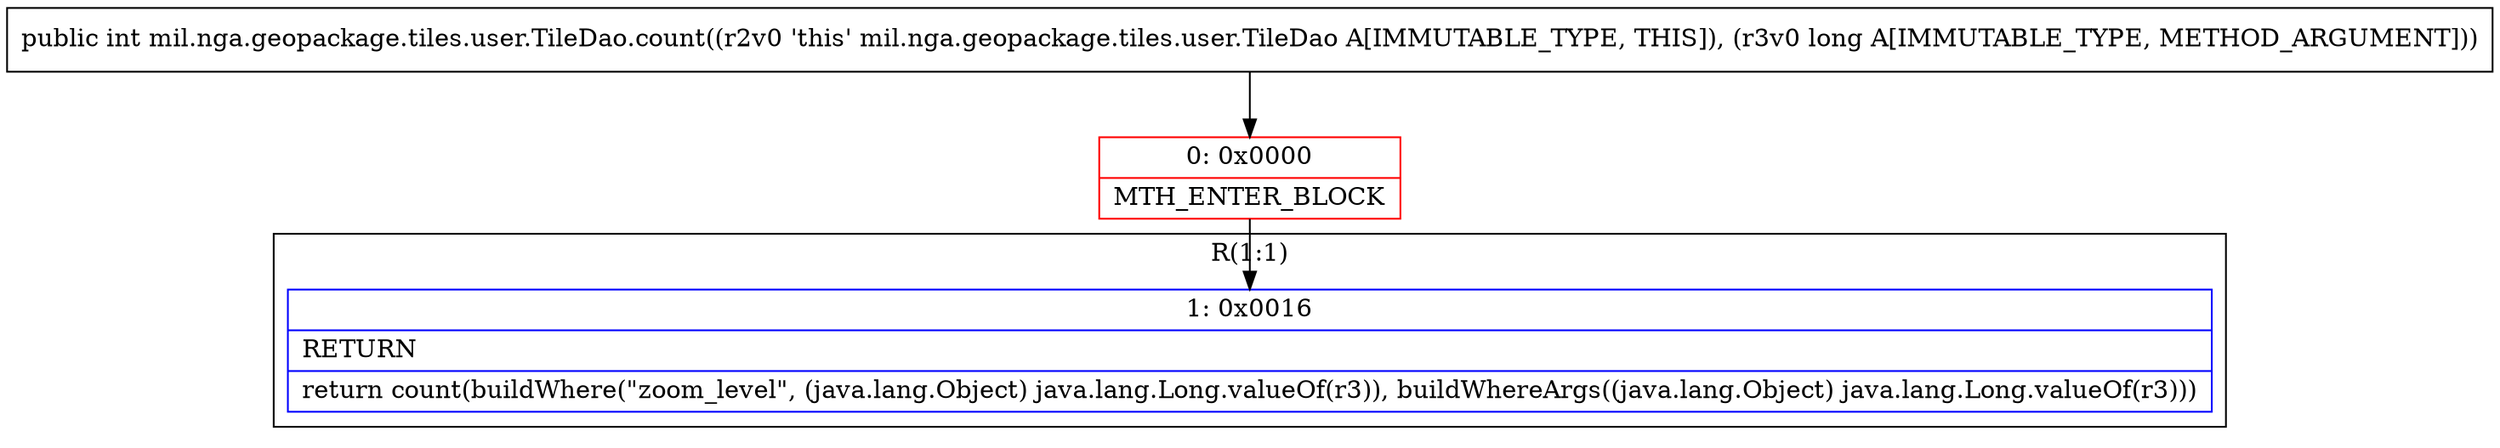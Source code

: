 digraph "CFG formil.nga.geopackage.tiles.user.TileDao.count(J)I" {
subgraph cluster_Region_1842018648 {
label = "R(1:1)";
node [shape=record,color=blue];
Node_1 [shape=record,label="{1\:\ 0x0016|RETURN\l|return count(buildWhere(\"zoom_level\", (java.lang.Object) java.lang.Long.valueOf(r3)), buildWhereArgs((java.lang.Object) java.lang.Long.valueOf(r3)))\l}"];
}
Node_0 [shape=record,color=red,label="{0\:\ 0x0000|MTH_ENTER_BLOCK\l}"];
MethodNode[shape=record,label="{public int mil.nga.geopackage.tiles.user.TileDao.count((r2v0 'this' mil.nga.geopackage.tiles.user.TileDao A[IMMUTABLE_TYPE, THIS]), (r3v0 long A[IMMUTABLE_TYPE, METHOD_ARGUMENT])) }"];
MethodNode -> Node_0;
Node_0 -> Node_1;
}

